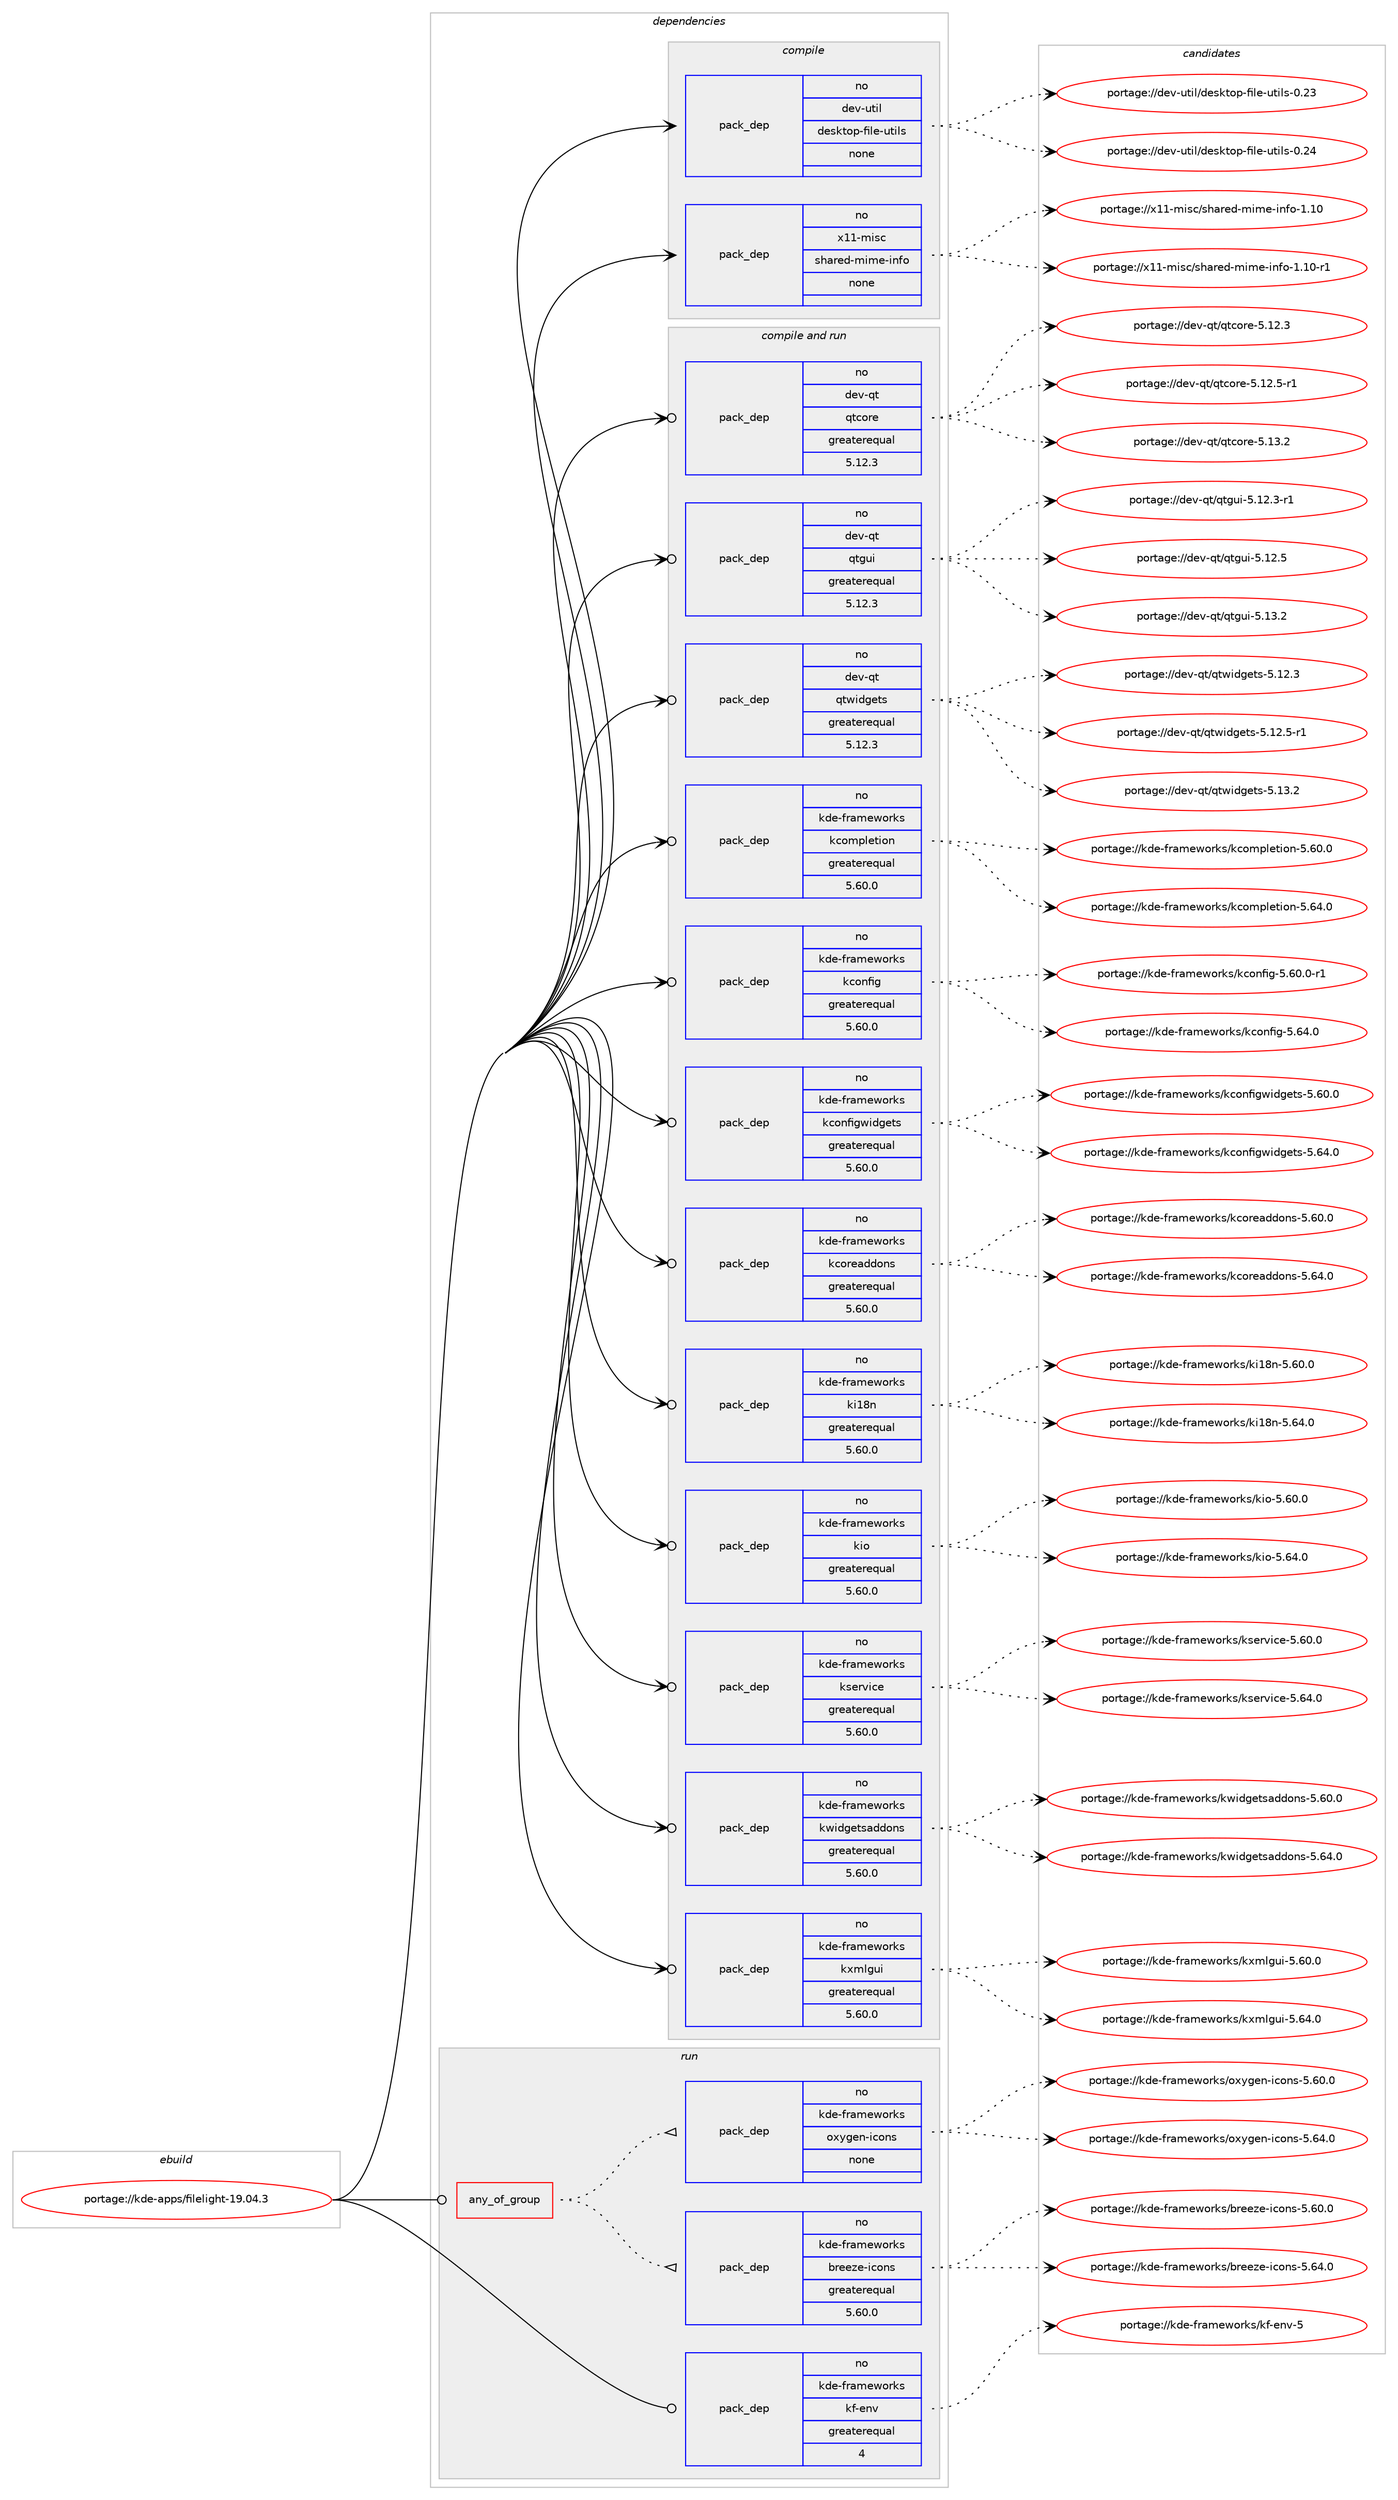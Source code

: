 digraph prolog {

# *************
# Graph options
# *************

newrank=true;
concentrate=true;
compound=true;
graph [rankdir=LR,fontname=Helvetica,fontsize=10,ranksep=1.5];#, ranksep=2.5, nodesep=0.2];
edge  [arrowhead=vee];
node  [fontname=Helvetica,fontsize=10];

# **********
# The ebuild
# **********

subgraph cluster_leftcol {
color=gray;
rank=same;
label=<<i>ebuild</i>>;
id [label="portage://kde-apps/filelight-19.04.3", color=red, width=4, href="../kde-apps/filelight-19.04.3.svg"];
}

# ****************
# The dependencies
# ****************

subgraph cluster_midcol {
color=gray;
label=<<i>dependencies</i>>;
subgraph cluster_compile {
fillcolor="#eeeeee";
style=filled;
label=<<i>compile</i>>;
subgraph pack206744 {
dependency285930 [label=<<TABLE BORDER="0" CELLBORDER="1" CELLSPACING="0" CELLPADDING="4" WIDTH="220"><TR><TD ROWSPAN="6" CELLPADDING="30">pack_dep</TD></TR><TR><TD WIDTH="110">no</TD></TR><TR><TD>dev-util</TD></TR><TR><TD>desktop-file-utils</TD></TR><TR><TD>none</TD></TR><TR><TD></TD></TR></TABLE>>, shape=none, color=blue];
}
id:e -> dependency285930:w [weight=20,style="solid",arrowhead="vee"];
subgraph pack206745 {
dependency285931 [label=<<TABLE BORDER="0" CELLBORDER="1" CELLSPACING="0" CELLPADDING="4" WIDTH="220"><TR><TD ROWSPAN="6" CELLPADDING="30">pack_dep</TD></TR><TR><TD WIDTH="110">no</TD></TR><TR><TD>x11-misc</TD></TR><TR><TD>shared-mime-info</TD></TR><TR><TD>none</TD></TR><TR><TD></TD></TR></TABLE>>, shape=none, color=blue];
}
id:e -> dependency285931:w [weight=20,style="solid",arrowhead="vee"];
}
subgraph cluster_compileandrun {
fillcolor="#eeeeee";
style=filled;
label=<<i>compile and run</i>>;
subgraph pack206746 {
dependency285932 [label=<<TABLE BORDER="0" CELLBORDER="1" CELLSPACING="0" CELLPADDING="4" WIDTH="220"><TR><TD ROWSPAN="6" CELLPADDING="30">pack_dep</TD></TR><TR><TD WIDTH="110">no</TD></TR><TR><TD>dev-qt</TD></TR><TR><TD>qtcore</TD></TR><TR><TD>greaterequal</TD></TR><TR><TD>5.12.3</TD></TR></TABLE>>, shape=none, color=blue];
}
id:e -> dependency285932:w [weight=20,style="solid",arrowhead="odotvee"];
subgraph pack206747 {
dependency285933 [label=<<TABLE BORDER="0" CELLBORDER="1" CELLSPACING="0" CELLPADDING="4" WIDTH="220"><TR><TD ROWSPAN="6" CELLPADDING="30">pack_dep</TD></TR><TR><TD WIDTH="110">no</TD></TR><TR><TD>dev-qt</TD></TR><TR><TD>qtgui</TD></TR><TR><TD>greaterequal</TD></TR><TR><TD>5.12.3</TD></TR></TABLE>>, shape=none, color=blue];
}
id:e -> dependency285933:w [weight=20,style="solid",arrowhead="odotvee"];
subgraph pack206748 {
dependency285934 [label=<<TABLE BORDER="0" CELLBORDER="1" CELLSPACING="0" CELLPADDING="4" WIDTH="220"><TR><TD ROWSPAN="6" CELLPADDING="30">pack_dep</TD></TR><TR><TD WIDTH="110">no</TD></TR><TR><TD>dev-qt</TD></TR><TR><TD>qtwidgets</TD></TR><TR><TD>greaterequal</TD></TR><TR><TD>5.12.3</TD></TR></TABLE>>, shape=none, color=blue];
}
id:e -> dependency285934:w [weight=20,style="solid",arrowhead="odotvee"];
subgraph pack206749 {
dependency285935 [label=<<TABLE BORDER="0" CELLBORDER="1" CELLSPACING="0" CELLPADDING="4" WIDTH="220"><TR><TD ROWSPAN="6" CELLPADDING="30">pack_dep</TD></TR><TR><TD WIDTH="110">no</TD></TR><TR><TD>kde-frameworks</TD></TR><TR><TD>kcompletion</TD></TR><TR><TD>greaterequal</TD></TR><TR><TD>5.60.0</TD></TR></TABLE>>, shape=none, color=blue];
}
id:e -> dependency285935:w [weight=20,style="solid",arrowhead="odotvee"];
subgraph pack206750 {
dependency285936 [label=<<TABLE BORDER="0" CELLBORDER="1" CELLSPACING="0" CELLPADDING="4" WIDTH="220"><TR><TD ROWSPAN="6" CELLPADDING="30">pack_dep</TD></TR><TR><TD WIDTH="110">no</TD></TR><TR><TD>kde-frameworks</TD></TR><TR><TD>kconfig</TD></TR><TR><TD>greaterequal</TD></TR><TR><TD>5.60.0</TD></TR></TABLE>>, shape=none, color=blue];
}
id:e -> dependency285936:w [weight=20,style="solid",arrowhead="odotvee"];
subgraph pack206751 {
dependency285937 [label=<<TABLE BORDER="0" CELLBORDER="1" CELLSPACING="0" CELLPADDING="4" WIDTH="220"><TR><TD ROWSPAN="6" CELLPADDING="30">pack_dep</TD></TR><TR><TD WIDTH="110">no</TD></TR><TR><TD>kde-frameworks</TD></TR><TR><TD>kconfigwidgets</TD></TR><TR><TD>greaterequal</TD></TR><TR><TD>5.60.0</TD></TR></TABLE>>, shape=none, color=blue];
}
id:e -> dependency285937:w [weight=20,style="solid",arrowhead="odotvee"];
subgraph pack206752 {
dependency285938 [label=<<TABLE BORDER="0" CELLBORDER="1" CELLSPACING="0" CELLPADDING="4" WIDTH="220"><TR><TD ROWSPAN="6" CELLPADDING="30">pack_dep</TD></TR><TR><TD WIDTH="110">no</TD></TR><TR><TD>kde-frameworks</TD></TR><TR><TD>kcoreaddons</TD></TR><TR><TD>greaterequal</TD></TR><TR><TD>5.60.0</TD></TR></TABLE>>, shape=none, color=blue];
}
id:e -> dependency285938:w [weight=20,style="solid",arrowhead="odotvee"];
subgraph pack206753 {
dependency285939 [label=<<TABLE BORDER="0" CELLBORDER="1" CELLSPACING="0" CELLPADDING="4" WIDTH="220"><TR><TD ROWSPAN="6" CELLPADDING="30">pack_dep</TD></TR><TR><TD WIDTH="110">no</TD></TR><TR><TD>kde-frameworks</TD></TR><TR><TD>ki18n</TD></TR><TR><TD>greaterequal</TD></TR><TR><TD>5.60.0</TD></TR></TABLE>>, shape=none, color=blue];
}
id:e -> dependency285939:w [weight=20,style="solid",arrowhead="odotvee"];
subgraph pack206754 {
dependency285940 [label=<<TABLE BORDER="0" CELLBORDER="1" CELLSPACING="0" CELLPADDING="4" WIDTH="220"><TR><TD ROWSPAN="6" CELLPADDING="30">pack_dep</TD></TR><TR><TD WIDTH="110">no</TD></TR><TR><TD>kde-frameworks</TD></TR><TR><TD>kio</TD></TR><TR><TD>greaterequal</TD></TR><TR><TD>5.60.0</TD></TR></TABLE>>, shape=none, color=blue];
}
id:e -> dependency285940:w [weight=20,style="solid",arrowhead="odotvee"];
subgraph pack206755 {
dependency285941 [label=<<TABLE BORDER="0" CELLBORDER="1" CELLSPACING="0" CELLPADDING="4" WIDTH="220"><TR><TD ROWSPAN="6" CELLPADDING="30">pack_dep</TD></TR><TR><TD WIDTH="110">no</TD></TR><TR><TD>kde-frameworks</TD></TR><TR><TD>kservice</TD></TR><TR><TD>greaterequal</TD></TR><TR><TD>5.60.0</TD></TR></TABLE>>, shape=none, color=blue];
}
id:e -> dependency285941:w [weight=20,style="solid",arrowhead="odotvee"];
subgraph pack206756 {
dependency285942 [label=<<TABLE BORDER="0" CELLBORDER="1" CELLSPACING="0" CELLPADDING="4" WIDTH="220"><TR><TD ROWSPAN="6" CELLPADDING="30">pack_dep</TD></TR><TR><TD WIDTH="110">no</TD></TR><TR><TD>kde-frameworks</TD></TR><TR><TD>kwidgetsaddons</TD></TR><TR><TD>greaterequal</TD></TR><TR><TD>5.60.0</TD></TR></TABLE>>, shape=none, color=blue];
}
id:e -> dependency285942:w [weight=20,style="solid",arrowhead="odotvee"];
subgraph pack206757 {
dependency285943 [label=<<TABLE BORDER="0" CELLBORDER="1" CELLSPACING="0" CELLPADDING="4" WIDTH="220"><TR><TD ROWSPAN="6" CELLPADDING="30">pack_dep</TD></TR><TR><TD WIDTH="110">no</TD></TR><TR><TD>kde-frameworks</TD></TR><TR><TD>kxmlgui</TD></TR><TR><TD>greaterequal</TD></TR><TR><TD>5.60.0</TD></TR></TABLE>>, shape=none, color=blue];
}
id:e -> dependency285943:w [weight=20,style="solid",arrowhead="odotvee"];
}
subgraph cluster_run {
fillcolor="#eeeeee";
style=filled;
label=<<i>run</i>>;
subgraph any4134 {
dependency285944 [label=<<TABLE BORDER="0" CELLBORDER="1" CELLSPACING="0" CELLPADDING="4"><TR><TD CELLPADDING="10">any_of_group</TD></TR></TABLE>>, shape=none, color=red];subgraph pack206758 {
dependency285945 [label=<<TABLE BORDER="0" CELLBORDER="1" CELLSPACING="0" CELLPADDING="4" WIDTH="220"><TR><TD ROWSPAN="6" CELLPADDING="30">pack_dep</TD></TR><TR><TD WIDTH="110">no</TD></TR><TR><TD>kde-frameworks</TD></TR><TR><TD>breeze-icons</TD></TR><TR><TD>greaterequal</TD></TR><TR><TD>5.60.0</TD></TR></TABLE>>, shape=none, color=blue];
}
dependency285944:e -> dependency285945:w [weight=20,style="dotted",arrowhead="oinv"];
subgraph pack206759 {
dependency285946 [label=<<TABLE BORDER="0" CELLBORDER="1" CELLSPACING="0" CELLPADDING="4" WIDTH="220"><TR><TD ROWSPAN="6" CELLPADDING="30">pack_dep</TD></TR><TR><TD WIDTH="110">no</TD></TR><TR><TD>kde-frameworks</TD></TR><TR><TD>oxygen-icons</TD></TR><TR><TD>none</TD></TR><TR><TD></TD></TR></TABLE>>, shape=none, color=blue];
}
dependency285944:e -> dependency285946:w [weight=20,style="dotted",arrowhead="oinv"];
}
id:e -> dependency285944:w [weight=20,style="solid",arrowhead="odot"];
subgraph pack206760 {
dependency285947 [label=<<TABLE BORDER="0" CELLBORDER="1" CELLSPACING="0" CELLPADDING="4" WIDTH="220"><TR><TD ROWSPAN="6" CELLPADDING="30">pack_dep</TD></TR><TR><TD WIDTH="110">no</TD></TR><TR><TD>kde-frameworks</TD></TR><TR><TD>kf-env</TD></TR><TR><TD>greaterequal</TD></TR><TR><TD>4</TD></TR></TABLE>>, shape=none, color=blue];
}
id:e -> dependency285947:w [weight=20,style="solid",arrowhead="odot"];
}
}

# **************
# The candidates
# **************

subgraph cluster_choices {
rank=same;
color=gray;
label=<<i>candidates</i>>;

subgraph choice206744 {
color=black;
nodesep=1;
choiceportage100101118451171161051084710010111510711611111245102105108101451171161051081154548465051 [label="portage://dev-util/desktop-file-utils-0.23", color=red, width=4,href="../dev-util/desktop-file-utils-0.23.svg"];
choiceportage100101118451171161051084710010111510711611111245102105108101451171161051081154548465052 [label="portage://dev-util/desktop-file-utils-0.24", color=red, width=4,href="../dev-util/desktop-file-utils-0.24.svg"];
dependency285930:e -> choiceportage100101118451171161051084710010111510711611111245102105108101451171161051081154548465051:w [style=dotted,weight="100"];
dependency285930:e -> choiceportage100101118451171161051084710010111510711611111245102105108101451171161051081154548465052:w [style=dotted,weight="100"];
}
subgraph choice206745 {
color=black;
nodesep=1;
choiceportage12049494510910511599471151049711410110045109105109101451051101021114549464948 [label="portage://x11-misc/shared-mime-info-1.10", color=red, width=4,href="../x11-misc/shared-mime-info-1.10.svg"];
choiceportage120494945109105115994711510497114101100451091051091014510511010211145494649484511449 [label="portage://x11-misc/shared-mime-info-1.10-r1", color=red, width=4,href="../x11-misc/shared-mime-info-1.10-r1.svg"];
dependency285931:e -> choiceportage12049494510910511599471151049711410110045109105109101451051101021114549464948:w [style=dotted,weight="100"];
dependency285931:e -> choiceportage120494945109105115994711510497114101100451091051091014510511010211145494649484511449:w [style=dotted,weight="100"];
}
subgraph choice206746 {
color=black;
nodesep=1;
choiceportage10010111845113116471131169911111410145534649504651 [label="portage://dev-qt/qtcore-5.12.3", color=red, width=4,href="../dev-qt/qtcore-5.12.3.svg"];
choiceportage100101118451131164711311699111114101455346495046534511449 [label="portage://dev-qt/qtcore-5.12.5-r1", color=red, width=4,href="../dev-qt/qtcore-5.12.5-r1.svg"];
choiceportage10010111845113116471131169911111410145534649514650 [label="portage://dev-qt/qtcore-5.13.2", color=red, width=4,href="../dev-qt/qtcore-5.13.2.svg"];
dependency285932:e -> choiceportage10010111845113116471131169911111410145534649504651:w [style=dotted,weight="100"];
dependency285932:e -> choiceportage100101118451131164711311699111114101455346495046534511449:w [style=dotted,weight="100"];
dependency285932:e -> choiceportage10010111845113116471131169911111410145534649514650:w [style=dotted,weight="100"];
}
subgraph choice206747 {
color=black;
nodesep=1;
choiceportage1001011184511311647113116103117105455346495046514511449 [label="portage://dev-qt/qtgui-5.12.3-r1", color=red, width=4,href="../dev-qt/qtgui-5.12.3-r1.svg"];
choiceportage100101118451131164711311610311710545534649504653 [label="portage://dev-qt/qtgui-5.12.5", color=red, width=4,href="../dev-qt/qtgui-5.12.5.svg"];
choiceportage100101118451131164711311610311710545534649514650 [label="portage://dev-qt/qtgui-5.13.2", color=red, width=4,href="../dev-qt/qtgui-5.13.2.svg"];
dependency285933:e -> choiceportage1001011184511311647113116103117105455346495046514511449:w [style=dotted,weight="100"];
dependency285933:e -> choiceportage100101118451131164711311610311710545534649504653:w [style=dotted,weight="100"];
dependency285933:e -> choiceportage100101118451131164711311610311710545534649514650:w [style=dotted,weight="100"];
}
subgraph choice206748 {
color=black;
nodesep=1;
choiceportage100101118451131164711311611910510010310111611545534649504651 [label="portage://dev-qt/qtwidgets-5.12.3", color=red, width=4,href="../dev-qt/qtwidgets-5.12.3.svg"];
choiceportage1001011184511311647113116119105100103101116115455346495046534511449 [label="portage://dev-qt/qtwidgets-5.12.5-r1", color=red, width=4,href="../dev-qt/qtwidgets-5.12.5-r1.svg"];
choiceportage100101118451131164711311611910510010310111611545534649514650 [label="portage://dev-qt/qtwidgets-5.13.2", color=red, width=4,href="../dev-qt/qtwidgets-5.13.2.svg"];
dependency285934:e -> choiceportage100101118451131164711311611910510010310111611545534649504651:w [style=dotted,weight="100"];
dependency285934:e -> choiceportage1001011184511311647113116119105100103101116115455346495046534511449:w [style=dotted,weight="100"];
dependency285934:e -> choiceportage100101118451131164711311611910510010310111611545534649514650:w [style=dotted,weight="100"];
}
subgraph choice206749 {
color=black;
nodesep=1;
choiceportage1071001014510211497109101119111114107115471079911110911210810111610511111045534654484648 [label="portage://kde-frameworks/kcompletion-5.60.0", color=red, width=4,href="../kde-frameworks/kcompletion-5.60.0.svg"];
choiceportage1071001014510211497109101119111114107115471079911110911210810111610511111045534654524648 [label="portage://kde-frameworks/kcompletion-5.64.0", color=red, width=4,href="../kde-frameworks/kcompletion-5.64.0.svg"];
dependency285935:e -> choiceportage1071001014510211497109101119111114107115471079911110911210810111610511111045534654484648:w [style=dotted,weight="100"];
dependency285935:e -> choiceportage1071001014510211497109101119111114107115471079911110911210810111610511111045534654524648:w [style=dotted,weight="100"];
}
subgraph choice206750 {
color=black;
nodesep=1;
choiceportage10710010145102114971091011191111141071154710799111110102105103455346544846484511449 [label="portage://kde-frameworks/kconfig-5.60.0-r1", color=red, width=4,href="../kde-frameworks/kconfig-5.60.0-r1.svg"];
choiceportage1071001014510211497109101119111114107115471079911111010210510345534654524648 [label="portage://kde-frameworks/kconfig-5.64.0", color=red, width=4,href="../kde-frameworks/kconfig-5.64.0.svg"];
dependency285936:e -> choiceportage10710010145102114971091011191111141071154710799111110102105103455346544846484511449:w [style=dotted,weight="100"];
dependency285936:e -> choiceportage1071001014510211497109101119111114107115471079911111010210510345534654524648:w [style=dotted,weight="100"];
}
subgraph choice206751 {
color=black;
nodesep=1;
choiceportage1071001014510211497109101119111114107115471079911111010210510311910510010310111611545534654484648 [label="portage://kde-frameworks/kconfigwidgets-5.60.0", color=red, width=4,href="../kde-frameworks/kconfigwidgets-5.60.0.svg"];
choiceportage1071001014510211497109101119111114107115471079911111010210510311910510010310111611545534654524648 [label="portage://kde-frameworks/kconfigwidgets-5.64.0", color=red, width=4,href="../kde-frameworks/kconfigwidgets-5.64.0.svg"];
dependency285937:e -> choiceportage1071001014510211497109101119111114107115471079911111010210510311910510010310111611545534654484648:w [style=dotted,weight="100"];
dependency285937:e -> choiceportage1071001014510211497109101119111114107115471079911111010210510311910510010310111611545534654524648:w [style=dotted,weight="100"];
}
subgraph choice206752 {
color=black;
nodesep=1;
choiceportage107100101451021149710910111911111410711547107991111141019710010011111011545534654484648 [label="portage://kde-frameworks/kcoreaddons-5.60.0", color=red, width=4,href="../kde-frameworks/kcoreaddons-5.60.0.svg"];
choiceportage107100101451021149710910111911111410711547107991111141019710010011111011545534654524648 [label="portage://kde-frameworks/kcoreaddons-5.64.0", color=red, width=4,href="../kde-frameworks/kcoreaddons-5.64.0.svg"];
dependency285938:e -> choiceportage107100101451021149710910111911111410711547107991111141019710010011111011545534654484648:w [style=dotted,weight="100"];
dependency285938:e -> choiceportage107100101451021149710910111911111410711547107991111141019710010011111011545534654524648:w [style=dotted,weight="100"];
}
subgraph choice206753 {
color=black;
nodesep=1;
choiceportage107100101451021149710910111911111410711547107105495611045534654484648 [label="portage://kde-frameworks/ki18n-5.60.0", color=red, width=4,href="../kde-frameworks/ki18n-5.60.0.svg"];
choiceportage107100101451021149710910111911111410711547107105495611045534654524648 [label="portage://kde-frameworks/ki18n-5.64.0", color=red, width=4,href="../kde-frameworks/ki18n-5.64.0.svg"];
dependency285939:e -> choiceportage107100101451021149710910111911111410711547107105495611045534654484648:w [style=dotted,weight="100"];
dependency285939:e -> choiceportage107100101451021149710910111911111410711547107105495611045534654524648:w [style=dotted,weight="100"];
}
subgraph choice206754 {
color=black;
nodesep=1;
choiceportage10710010145102114971091011191111141071154710710511145534654484648 [label="portage://kde-frameworks/kio-5.60.0", color=red, width=4,href="../kde-frameworks/kio-5.60.0.svg"];
choiceportage10710010145102114971091011191111141071154710710511145534654524648 [label="portage://kde-frameworks/kio-5.64.0", color=red, width=4,href="../kde-frameworks/kio-5.64.0.svg"];
dependency285940:e -> choiceportage10710010145102114971091011191111141071154710710511145534654484648:w [style=dotted,weight="100"];
dependency285940:e -> choiceportage10710010145102114971091011191111141071154710710511145534654524648:w [style=dotted,weight="100"];
}
subgraph choice206755 {
color=black;
nodesep=1;
choiceportage1071001014510211497109101119111114107115471071151011141181059910145534654484648 [label="portage://kde-frameworks/kservice-5.60.0", color=red, width=4,href="../kde-frameworks/kservice-5.60.0.svg"];
choiceportage1071001014510211497109101119111114107115471071151011141181059910145534654524648 [label="portage://kde-frameworks/kservice-5.64.0", color=red, width=4,href="../kde-frameworks/kservice-5.64.0.svg"];
dependency285941:e -> choiceportage1071001014510211497109101119111114107115471071151011141181059910145534654484648:w [style=dotted,weight="100"];
dependency285941:e -> choiceportage1071001014510211497109101119111114107115471071151011141181059910145534654524648:w [style=dotted,weight="100"];
}
subgraph choice206756 {
color=black;
nodesep=1;
choiceportage1071001014510211497109101119111114107115471071191051001031011161159710010011111011545534654484648 [label="portage://kde-frameworks/kwidgetsaddons-5.60.0", color=red, width=4,href="../kde-frameworks/kwidgetsaddons-5.60.0.svg"];
choiceportage1071001014510211497109101119111114107115471071191051001031011161159710010011111011545534654524648 [label="portage://kde-frameworks/kwidgetsaddons-5.64.0", color=red, width=4,href="../kde-frameworks/kwidgetsaddons-5.64.0.svg"];
dependency285942:e -> choiceportage1071001014510211497109101119111114107115471071191051001031011161159710010011111011545534654484648:w [style=dotted,weight="100"];
dependency285942:e -> choiceportage1071001014510211497109101119111114107115471071191051001031011161159710010011111011545534654524648:w [style=dotted,weight="100"];
}
subgraph choice206757 {
color=black;
nodesep=1;
choiceportage10710010145102114971091011191111141071154710712010910810311710545534654484648 [label="portage://kde-frameworks/kxmlgui-5.60.0", color=red, width=4,href="../kde-frameworks/kxmlgui-5.60.0.svg"];
choiceportage10710010145102114971091011191111141071154710712010910810311710545534654524648 [label="portage://kde-frameworks/kxmlgui-5.64.0", color=red, width=4,href="../kde-frameworks/kxmlgui-5.64.0.svg"];
dependency285943:e -> choiceportage10710010145102114971091011191111141071154710712010910810311710545534654484648:w [style=dotted,weight="100"];
dependency285943:e -> choiceportage10710010145102114971091011191111141071154710712010910810311710545534654524648:w [style=dotted,weight="100"];
}
subgraph choice206758 {
color=black;
nodesep=1;
choiceportage10710010145102114971091011191111141071154798114101101122101451059911111011545534654484648 [label="portage://kde-frameworks/breeze-icons-5.60.0", color=red, width=4,href="../kde-frameworks/breeze-icons-5.60.0.svg"];
choiceportage10710010145102114971091011191111141071154798114101101122101451059911111011545534654524648 [label="portage://kde-frameworks/breeze-icons-5.64.0", color=red, width=4,href="../kde-frameworks/breeze-icons-5.64.0.svg"];
dependency285945:e -> choiceportage10710010145102114971091011191111141071154798114101101122101451059911111011545534654484648:w [style=dotted,weight="100"];
dependency285945:e -> choiceportage10710010145102114971091011191111141071154798114101101122101451059911111011545534654524648:w [style=dotted,weight="100"];
}
subgraph choice206759 {
color=black;
nodesep=1;
choiceportage107100101451021149710910111911111410711547111120121103101110451059911111011545534654484648 [label="portage://kde-frameworks/oxygen-icons-5.60.0", color=red, width=4,href="../kde-frameworks/oxygen-icons-5.60.0.svg"];
choiceportage107100101451021149710910111911111410711547111120121103101110451059911111011545534654524648 [label="portage://kde-frameworks/oxygen-icons-5.64.0", color=red, width=4,href="../kde-frameworks/oxygen-icons-5.64.0.svg"];
dependency285946:e -> choiceportage107100101451021149710910111911111410711547111120121103101110451059911111011545534654484648:w [style=dotted,weight="100"];
dependency285946:e -> choiceportage107100101451021149710910111911111410711547111120121103101110451059911111011545534654524648:w [style=dotted,weight="100"];
}
subgraph choice206760 {
color=black;
nodesep=1;
choiceportage107100101451021149710910111911111410711547107102451011101184553 [label="portage://kde-frameworks/kf-env-5", color=red, width=4,href="../kde-frameworks/kf-env-5.svg"];
dependency285947:e -> choiceportage107100101451021149710910111911111410711547107102451011101184553:w [style=dotted,weight="100"];
}
}

}
